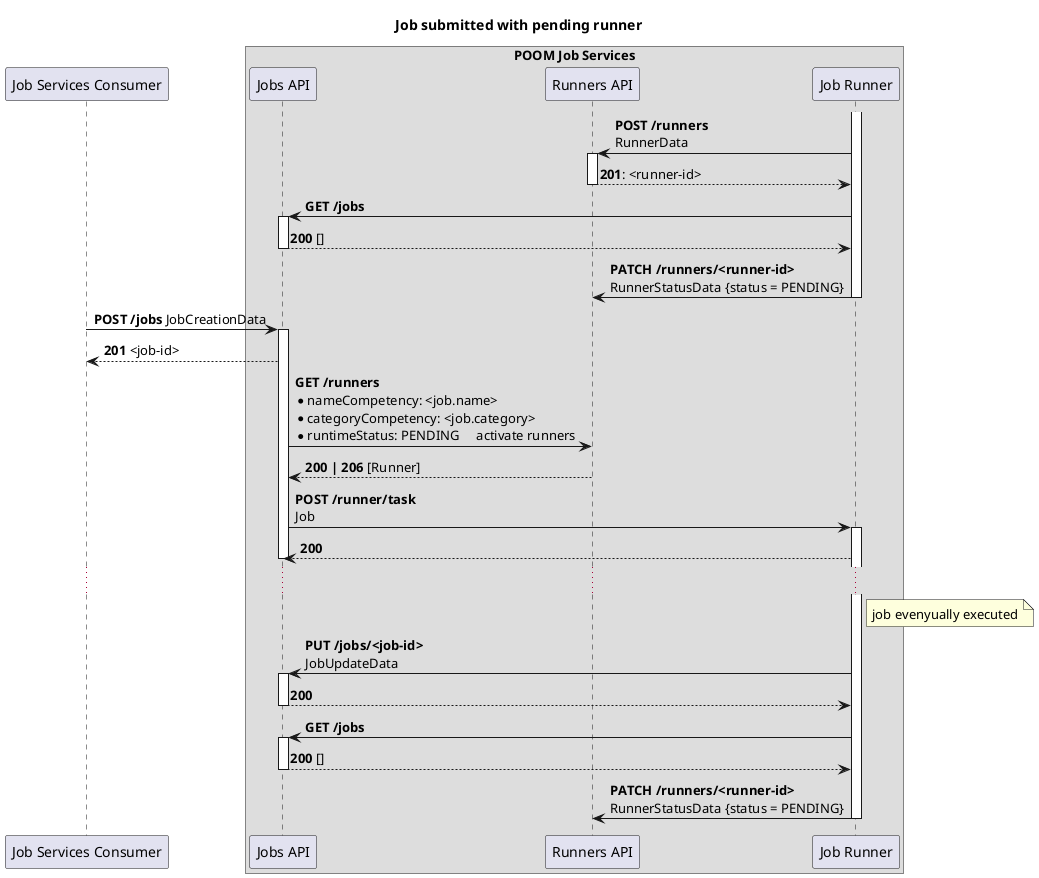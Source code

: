 @startuml
title Job submitted with pending runner

participant "Job Services Consumer" as client
box "POOM Job Services"
    participant "Jobs API" as jobs
    participant "Runners API" as runners
    participant "Job Runner" as runner
end box

activate runner
    runner -> runners: <b>POST /runners</b> \nRunnerData
    activate runners
        runner <-- runners: <b>201</b>: <runner-id>
    deactivate runners
    runner -> jobs: <b>GET /jobs</b>
    activate jobs
        runner <-- jobs: <b>200</b> []
    deactivate jobs
    runner -> runners: <b>PATCH /runners/<runner-id></b> \nRunnerStatusData {status = PENDING}
deactivate runner


client -> jobs: <b>POST /jobs</b> JobCreationData
activate jobs
    client <-- jobs: <b>201</b> <job-id>
    jobs -> runners: <b>GET /runners</b> \
                \n* nameCompetency: <job.name> \
                \n* categoryCompetency: <job.category> \
                \n* runtimeStatus: PENDING \
    activate runners
        jobs <-- runners: <b>200 | 206</b> [Runner]
    deactivate runners

    jobs -> runner: <b>POST /runner/task</b> \nJob
    activate runner
        jobs <-- runner: <b>200</b>


deactivate jobs
    ...
    note right of runner: job evenyually executed
    runner -> jobs: <b>PUT /jobs/<job-id></b> \nJobUpdateData
    activate jobs
        runner <-- jobs: <b>200</b>
    deactivate jobs
    runner -> jobs: <b>GET /jobs</b>
    activate jobs
        runner <-- jobs: <b>200</b> []
    deactivate jobs
    runner -> runners: <b>PATCH /runners/<runner-id></b> \nRunnerStatusData {status = PENDING}
deactivate runner
@enduml


@startuml
title Job Runner

participant "Jobs API" as jobs
participant "Runners API" as runners

box "Runner Internals"
    participant "Job Runner \n {callback, competencies, ttl}" as runner


==Initialize Runner==
activate runner
    runner -> runners: <b>POST /runners</b> \nRunnerData{callback, competencies, ttl}
    activate runners
        runner <-- runners: <b>status</b>
    deactivate runners
    alt status != 201
        runner -[#red]>]: <font color=red><b>FAIL FAST</b></font>
    else
        runner -> runner: store <runner-id>
        create control "Job Worker" as worker
        runner -> worker: start worker thread

        create control "Runner Endpoint" as endpoint
        runner -> endpoint: listen on /<runner-id>
    end
deactivate runner

==Process Pending Jobs==
activate runner
    runner -> jobs: <b>GET /jobs</b> \
                \n* name: <competencies.name> \
                \n* category: <competencies.categories> \
                \n* runStatus: PENDING \
    activate jobs
        runner <-- jobs: <b>200</b> Job[] jobs
    deactivate jobs

    alt jobs is empty
        runner -> runner: set status to <b>IDLE</b>
        runner -> runners: <b>PATCH /runners/<runner-id></b> \
            \nRunnerStatusData {status = IDLE}
        activate runners
            runner <-- runners: status
        deactivate runners
        alt status != 200
            runner -[#red]>]: <font color=red><b>FAIL FAST</b></font>
        end
    else jobs
        runner -> runner: set status to <b>RUNNING</b>
        runner -> runners: <b>PATCH /runners/<runner-id></b> \
            \nRunnerStatusData {status = RUNNING}
        activate runners
            runner <-- runners: status
        deactivate runners
        alt status != 200
            runner -[#red]>]: <font color=red><b>FAIL FAST</b></font>
        end
        loop job in joblist
            runner -> jobs: <b>POST /jobs/<job.id></b> \nJobUpdateData{status.run=RUNNING}
            activate jobs
            runner <-- jobs: status
            deactivate jobs
            alt status == 200
                runner -> worker: <u>run job <b><job></b></u>
            end
        end

    end
deactivate runner


==Process Job Run Request==

    jobs -> endpoint: <b>PUT /runner-id/jobs/<job-id></b> \n\
        Job
    activate endpoint
        alt runner.status != PENDING
            jobs <-- endpoint: <b>409</b> RUNNER_IS_BUSY
        else
            endpoint -> runner: set status to <b>RUNNING</b>
            activate runner
                runner -> runners: <b>PATCH /runners/<runner-id></b> \
                    \nRunnerStatusData {status = RUNNING}
                activate runners
                    runner <-- runners: status
                deactivate runners
                alt status != 200
                    jobs <-- endpoint: <b>500</b>
                    endpoint -[#red]>]: <font color=red><b>FAIL FAST</b></font>
                else status == 200
                    runner -> worker: <u>run job <b><job></b></u>
                end
            deactivate runner
        end


==Run Job==
runner -> worker: run job <b><job></b>
activate worker
    ...<b>job is ran and final status is processed : SUCCESS | FAILURE</b>...
    worker -> jobs: <b>POST /jobs/<job.id></b> \
        \nJobUpdateData{status.run=DONE, exit: <status>}
    activate jobs
        worker <-- jobs: status
    deactivate jobs
    alt status != 200
        runner -[#red]> runner: <font color=red><b>WAIT AND RETRY</b></font>
    else
        runner -> runner: <u>process pending jobs</u>
    end
deactivate worker

end box

@enduml